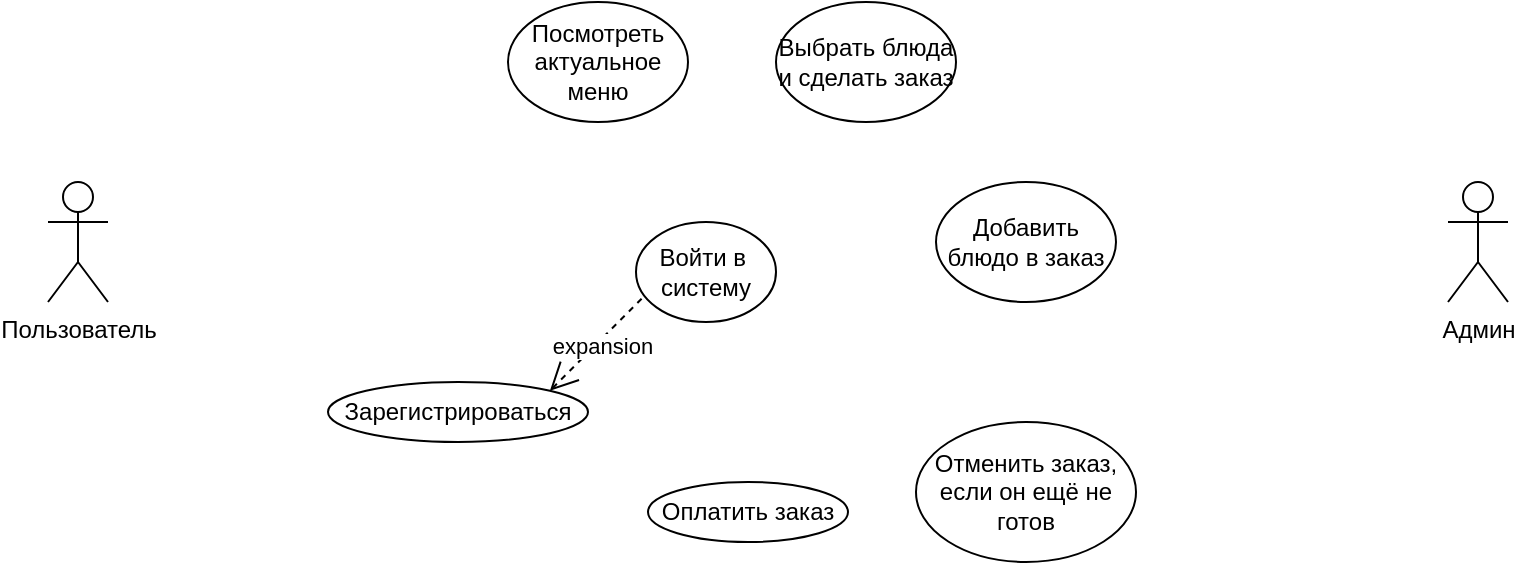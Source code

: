 <mxfile version="23.1.5" type="github">
  <diagram name="Страница — 1" id="V9Lks-iFm13B6xGhw_PS">
    <mxGraphModel dx="1050" dy="575" grid="1" gridSize="10" guides="1" tooltips="1" connect="1" arrows="1" fold="1" page="1" pageScale="1" pageWidth="827" pageHeight="1169" math="0" shadow="0">
      <root>
        <mxCell id="0" />
        <mxCell id="1" parent="0" />
        <mxCell id="3xNHF6fkVYd2pbTYoH_k-1" value="Пользователь" style="shape=umlActor;verticalLabelPosition=bottom;verticalAlign=top;html=1;outlineConnect=0;" vertex="1" parent="1">
          <mxGeometry x="50" y="310" width="30" height="60" as="geometry" />
        </mxCell>
        <mxCell id="3xNHF6fkVYd2pbTYoH_k-2" value="Админ" style="shape=umlActor;verticalLabelPosition=bottom;verticalAlign=top;html=1;outlineConnect=0;" vertex="1" parent="1">
          <mxGeometry x="750" y="310" width="30" height="60" as="geometry" />
        </mxCell>
        <mxCell id="3xNHF6fkVYd2pbTYoH_k-3" value="Войти в&amp;nbsp;&lt;br&gt;систему" style="ellipse;whiteSpace=wrap;html=1;" vertex="1" parent="1">
          <mxGeometry x="344" y="330" width="70" height="50" as="geometry" />
        </mxCell>
        <mxCell id="3xNHF6fkVYd2pbTYoH_k-4" value="Зарегистрироваться" style="ellipse;whiteSpace=wrap;html=1;" vertex="1" parent="1">
          <mxGeometry x="190" y="410" width="130" height="30" as="geometry" />
        </mxCell>
        <mxCell id="3xNHF6fkVYd2pbTYoH_k-5" value="Посмотреть актуальное меню" style="ellipse;whiteSpace=wrap;html=1;" vertex="1" parent="1">
          <mxGeometry x="280" y="220" width="90" height="60" as="geometry" />
        </mxCell>
        <mxCell id="3xNHF6fkVYd2pbTYoH_k-6" value="Добавить блюдо в заказ" style="ellipse;whiteSpace=wrap;html=1;" vertex="1" parent="1">
          <mxGeometry x="494" y="310" width="90" height="60" as="geometry" />
        </mxCell>
        <mxCell id="3xNHF6fkVYd2pbTYoH_k-7" value="Выбрать блюда и сделать заказ" style="ellipse;whiteSpace=wrap;html=1;" vertex="1" parent="1">
          <mxGeometry x="414" y="220" width="90" height="60" as="geometry" />
        </mxCell>
        <mxCell id="3xNHF6fkVYd2pbTYoH_k-8" value="Отменить заказ, если он ещё не готов" style="ellipse;whiteSpace=wrap;html=1;" vertex="1" parent="1">
          <mxGeometry x="484" y="430" width="110" height="70" as="geometry" />
        </mxCell>
        <mxCell id="3xNHF6fkVYd2pbTYoH_k-9" value="Оплатить заказ" style="ellipse;whiteSpace=wrap;html=1;" vertex="1" parent="1">
          <mxGeometry x="350" y="460" width="100" height="30" as="geometry" />
        </mxCell>
        <mxCell id="3xNHF6fkVYd2pbTYoH_k-11" value="" style="endArrow=open;endSize=12;dashed=1;html=1;rounded=0;entryX=1;entryY=0;entryDx=0;entryDy=0;exitX=0.04;exitY=0.768;exitDx=0;exitDy=0;exitPerimeter=0;" edge="1" parent="1" source="3xNHF6fkVYd2pbTYoH_k-3" target="3xNHF6fkVYd2pbTYoH_k-4">
          <mxGeometry width="160" relative="1" as="geometry">
            <mxPoint x="330" y="300" as="sourcePoint" />
            <mxPoint x="490" y="300" as="targetPoint" />
          </mxGeometry>
        </mxCell>
        <mxCell id="3xNHF6fkVYd2pbTYoH_k-12" value="expansion" style="edgeLabel;html=1;align=center;verticalAlign=middle;resizable=0;points=[];" vertex="1" connectable="0" parent="3xNHF6fkVYd2pbTYoH_k-11">
          <mxGeometry x="-0.059" y="2" relative="1" as="geometry">
            <mxPoint as="offset" />
          </mxGeometry>
        </mxCell>
      </root>
    </mxGraphModel>
  </diagram>
</mxfile>
